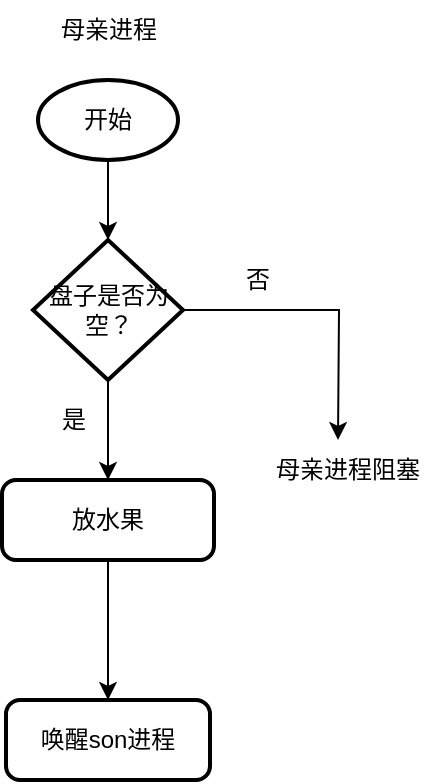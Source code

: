 <mxfile version="14.0.1" type="github">
  <diagram id="a-LBntx6BMvN0RE3ZAUs" name="第 1 页">
    <mxGraphModel dx="1171" dy="701" grid="1" gridSize="10" guides="1" tooltips="1" connect="1" arrows="1" fold="1" page="1" pageScale="1" pageWidth="827" pageHeight="1169" math="0" shadow="0">
      <root>
        <mxCell id="0" />
        <mxCell id="1" parent="0" />
        <mxCell id="UHVC3fDvapnuh2hP6q5c-1" style="edgeStyle=orthogonalEdgeStyle;rounded=0;orthogonalLoop=1;jettySize=auto;html=1;exitX=0.5;exitY=1;exitDx=0;exitDy=0;exitPerimeter=0;entryX=0.5;entryY=0;entryDx=0;entryDy=0;entryPerimeter=0;" edge="1" parent="1" source="UHVC3fDvapnuh2hP6q5c-2" target="UHVC3fDvapnuh2hP6q5c-6">
          <mxGeometry relative="1" as="geometry" />
        </mxCell>
        <mxCell id="UHVC3fDvapnuh2hP6q5c-2" value="开始" style="strokeWidth=2;html=1;shape=mxgraph.flowchart.start_1;whiteSpace=wrap;" vertex="1" parent="1">
          <mxGeometry x="330" y="60" width="70" height="40" as="geometry" />
        </mxCell>
        <mxCell id="UHVC3fDvapnuh2hP6q5c-3" value="母亲进程" style="text;html=1;strokeColor=none;fillColor=none;align=center;verticalAlign=middle;whiteSpace=wrap;rounded=0;" vertex="1" parent="1">
          <mxGeometry x="322.5" y="20" width="85" height="30" as="geometry" />
        </mxCell>
        <mxCell id="UHVC3fDvapnuh2hP6q5c-4" style="edgeStyle=orthogonalEdgeStyle;rounded=0;orthogonalLoop=1;jettySize=auto;html=1;exitX=1;exitY=0.5;exitDx=0;exitDy=0;exitPerimeter=0;" edge="1" parent="1" source="UHVC3fDvapnuh2hP6q5c-6">
          <mxGeometry relative="1" as="geometry">
            <mxPoint x="480" y="240" as="targetPoint" />
          </mxGeometry>
        </mxCell>
        <mxCell id="UHVC3fDvapnuh2hP6q5c-5" style="edgeStyle=orthogonalEdgeStyle;rounded=0;orthogonalLoop=1;jettySize=auto;html=1;exitX=0.5;exitY=1;exitDx=0;exitDy=0;exitPerimeter=0;entryX=0.5;entryY=0;entryDx=0;entryDy=0;" edge="1" parent="1" source="UHVC3fDvapnuh2hP6q5c-6" target="UHVC3fDvapnuh2hP6q5c-10">
          <mxGeometry relative="1" as="geometry" />
        </mxCell>
        <mxCell id="UHVC3fDvapnuh2hP6q5c-6" value="盘子是否为空？" style="strokeWidth=2;html=1;shape=mxgraph.flowchart.decision;whiteSpace=wrap;" vertex="1" parent="1">
          <mxGeometry x="327.5" y="140" width="75" height="70" as="geometry" />
        </mxCell>
        <mxCell id="UHVC3fDvapnuh2hP6q5c-7" value="否" style="text;html=1;strokeColor=none;fillColor=none;align=center;verticalAlign=middle;whiteSpace=wrap;rounded=0;" vertex="1" parent="1">
          <mxGeometry x="420" y="150" width="40" height="20" as="geometry" />
        </mxCell>
        <mxCell id="UHVC3fDvapnuh2hP6q5c-8" value="母亲进程阻塞" style="text;html=1;strokeColor=none;fillColor=none;align=center;verticalAlign=middle;whiteSpace=wrap;rounded=0;" vertex="1" parent="1">
          <mxGeometry x="440" y="240" width="90" height="30" as="geometry" />
        </mxCell>
        <mxCell id="UHVC3fDvapnuh2hP6q5c-9" style="edgeStyle=orthogonalEdgeStyle;rounded=0;orthogonalLoop=1;jettySize=auto;html=1;exitX=0.5;exitY=1;exitDx=0;exitDy=0;entryX=0.5;entryY=0;entryDx=0;entryDy=0;" edge="1" parent="1" source="UHVC3fDvapnuh2hP6q5c-10" target="UHVC3fDvapnuh2hP6q5c-12">
          <mxGeometry relative="1" as="geometry" />
        </mxCell>
        <mxCell id="UHVC3fDvapnuh2hP6q5c-10" value="放水果" style="rounded=1;whiteSpace=wrap;html=1;absoluteArcSize=1;arcSize=14;strokeWidth=2;" vertex="1" parent="1">
          <mxGeometry x="312" y="260" width="106" height="40" as="geometry" />
        </mxCell>
        <mxCell id="UHVC3fDvapnuh2hP6q5c-11" value="是&lt;br&gt;" style="text;html=1;strokeColor=none;fillColor=none;align=center;verticalAlign=middle;whiteSpace=wrap;rounded=0;" vertex="1" parent="1">
          <mxGeometry x="327.5" y="220" width="40" height="20" as="geometry" />
        </mxCell>
        <mxCell id="UHVC3fDvapnuh2hP6q5c-12" value="唤醒son进程" style="rounded=1;whiteSpace=wrap;html=1;absoluteArcSize=1;arcSize=14;strokeWidth=2;" vertex="1" parent="1">
          <mxGeometry x="314" y="370" width="102" height="40" as="geometry" />
        </mxCell>
      </root>
    </mxGraphModel>
  </diagram>
</mxfile>
